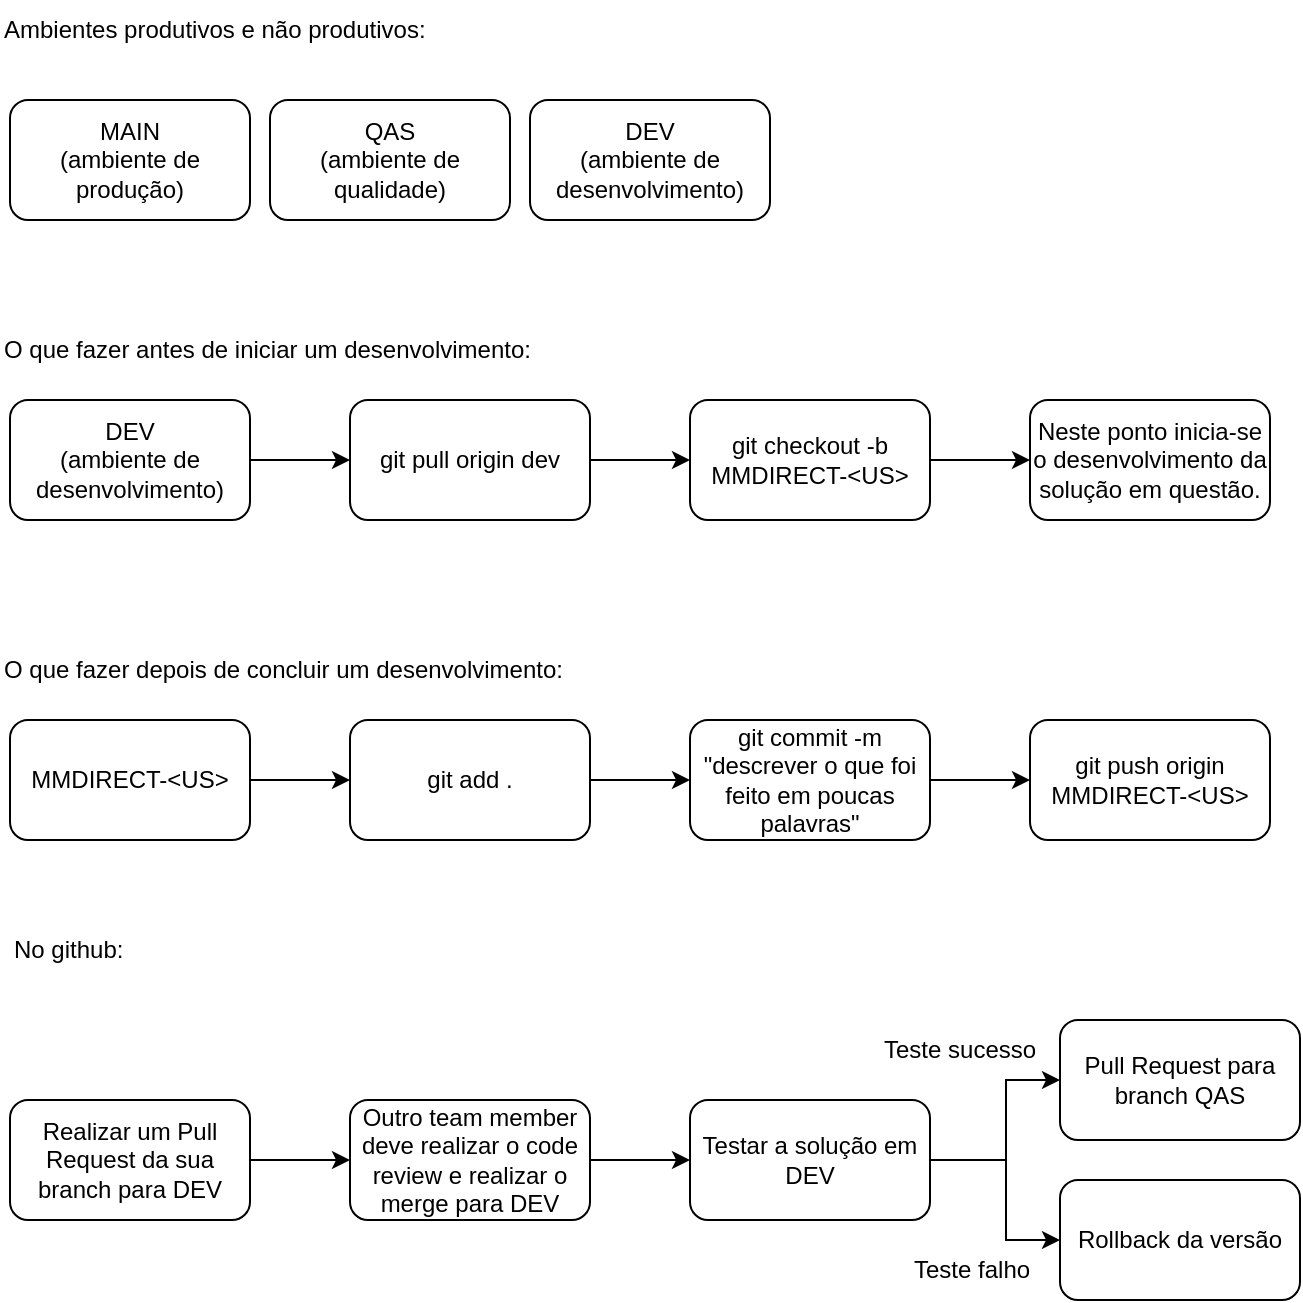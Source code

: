 <mxfile version="20.3.5" type="github">
  <diagram id="w5DIDmxetOVCwucGhKPN" name="Página-1">
    <mxGraphModel dx="869" dy="820" grid="1" gridSize="10" guides="1" tooltips="1" connect="1" arrows="1" fold="1" page="1" pageScale="1" pageWidth="827" pageHeight="1169" math="0" shadow="0">
      <root>
        <mxCell id="0" />
        <mxCell id="1" parent="0" />
        <mxCell id="sKPG98DoeoIHlue1-gec-1" value="MAIN&lt;br&gt;(ambiente de produção)" style="rounded=1;whiteSpace=wrap;html=1;" vertex="1" parent="1">
          <mxGeometry x="45" y="160" width="120" height="60" as="geometry" />
        </mxCell>
        <mxCell id="sKPG98DoeoIHlue1-gec-2" value="QAS&lt;br&gt;(ambiente de qualidade)" style="rounded=1;whiteSpace=wrap;html=1;" vertex="1" parent="1">
          <mxGeometry x="175" y="160" width="120" height="60" as="geometry" />
        </mxCell>
        <mxCell id="sKPG98DoeoIHlue1-gec-3" value="DEV&lt;br&gt;(ambiente de desenvolvimento)" style="rounded=1;whiteSpace=wrap;html=1;" vertex="1" parent="1">
          <mxGeometry x="305" y="160" width="120" height="60" as="geometry" />
        </mxCell>
        <mxCell id="sKPG98DoeoIHlue1-gec-9" value="" style="edgeStyle=orthogonalEdgeStyle;rounded=0;orthogonalLoop=1;jettySize=auto;html=1;" edge="1" parent="1" source="sKPG98DoeoIHlue1-gec-4" target="sKPG98DoeoIHlue1-gec-8">
          <mxGeometry relative="1" as="geometry" />
        </mxCell>
        <mxCell id="sKPG98DoeoIHlue1-gec-4" value="git pull origin dev" style="whiteSpace=wrap;html=1;rounded=1;" vertex="1" parent="1">
          <mxGeometry x="215" y="310" width="120" height="60" as="geometry" />
        </mxCell>
        <mxCell id="sKPG98DoeoIHlue1-gec-7" value="" style="edgeStyle=orthogonalEdgeStyle;rounded=0;orthogonalLoop=1;jettySize=auto;html=1;" edge="1" parent="1" source="sKPG98DoeoIHlue1-gec-6" target="sKPG98DoeoIHlue1-gec-4">
          <mxGeometry relative="1" as="geometry" />
        </mxCell>
        <mxCell id="sKPG98DoeoIHlue1-gec-6" value="DEV&lt;br&gt;(ambiente de desenvolvimento)" style="rounded=1;whiteSpace=wrap;html=1;" vertex="1" parent="1">
          <mxGeometry x="45" y="310" width="120" height="60" as="geometry" />
        </mxCell>
        <mxCell id="sKPG98DoeoIHlue1-gec-11" value="" style="edgeStyle=orthogonalEdgeStyle;rounded=0;orthogonalLoop=1;jettySize=auto;html=1;" edge="1" parent="1" source="sKPG98DoeoIHlue1-gec-8" target="sKPG98DoeoIHlue1-gec-10">
          <mxGeometry relative="1" as="geometry" />
        </mxCell>
        <mxCell id="sKPG98DoeoIHlue1-gec-8" value="git checkout -b MMDIRECT-&amp;lt;US&amp;gt;" style="whiteSpace=wrap;html=1;rounded=1;" vertex="1" parent="1">
          <mxGeometry x="385" y="310" width="120" height="60" as="geometry" />
        </mxCell>
        <mxCell id="sKPG98DoeoIHlue1-gec-10" value="Neste ponto inicia-se o desenvolvimento da solução em questão." style="whiteSpace=wrap;html=1;rounded=1;" vertex="1" parent="1">
          <mxGeometry x="555" y="310" width="120" height="60" as="geometry" />
        </mxCell>
        <mxCell id="sKPG98DoeoIHlue1-gec-12" value="Ambientes produtivos e não produtivos:" style="text;html=1;strokeColor=none;fillColor=none;align=left;verticalAlign=middle;whiteSpace=wrap;rounded=0;" vertex="1" parent="1">
          <mxGeometry x="40" y="110" width="230" height="30" as="geometry" />
        </mxCell>
        <mxCell id="sKPG98DoeoIHlue1-gec-13" value="O que fazer antes de iniciar um desenvolvimento:" style="text;html=1;strokeColor=none;fillColor=none;align=left;verticalAlign=middle;whiteSpace=wrap;rounded=0;" vertex="1" parent="1">
          <mxGeometry x="40" y="270" width="290" height="30" as="geometry" />
        </mxCell>
        <mxCell id="sKPG98DoeoIHlue1-gec-15" value="O que fazer depois de concluir um desenvolvimento:" style="text;html=1;strokeColor=none;fillColor=none;align=left;verticalAlign=middle;whiteSpace=wrap;rounded=0;" vertex="1" parent="1">
          <mxGeometry x="40" y="430" width="290" height="30" as="geometry" />
        </mxCell>
        <mxCell id="sKPG98DoeoIHlue1-gec-16" value="" style="edgeStyle=orthogonalEdgeStyle;rounded=0;orthogonalLoop=1;jettySize=auto;html=1;" edge="1" parent="1" source="sKPG98DoeoIHlue1-gec-17" target="sKPG98DoeoIHlue1-gec-21">
          <mxGeometry relative="1" as="geometry" />
        </mxCell>
        <mxCell id="sKPG98DoeoIHlue1-gec-17" value="git add ." style="whiteSpace=wrap;html=1;rounded=1;" vertex="1" parent="1">
          <mxGeometry x="215" y="470" width="120" height="60" as="geometry" />
        </mxCell>
        <mxCell id="sKPG98DoeoIHlue1-gec-18" value="" style="edgeStyle=orthogonalEdgeStyle;rounded=0;orthogonalLoop=1;jettySize=auto;html=1;" edge="1" parent="1" source="sKPG98DoeoIHlue1-gec-19" target="sKPG98DoeoIHlue1-gec-17">
          <mxGeometry relative="1" as="geometry" />
        </mxCell>
        <mxCell id="sKPG98DoeoIHlue1-gec-19" value="MMDIRECT-&amp;lt;US&amp;gt;" style="rounded=1;whiteSpace=wrap;html=1;" vertex="1" parent="1">
          <mxGeometry x="45" y="470" width="120" height="60" as="geometry" />
        </mxCell>
        <mxCell id="sKPG98DoeoIHlue1-gec-20" value="" style="edgeStyle=orthogonalEdgeStyle;rounded=0;orthogonalLoop=1;jettySize=auto;html=1;" edge="1" parent="1" source="sKPG98DoeoIHlue1-gec-21" target="sKPG98DoeoIHlue1-gec-22">
          <mxGeometry relative="1" as="geometry" />
        </mxCell>
        <mxCell id="sKPG98DoeoIHlue1-gec-21" value="git commit -m &quot;descrever o que foi feito em poucas palavras&quot;" style="whiteSpace=wrap;html=1;rounded=1;" vertex="1" parent="1">
          <mxGeometry x="385" y="470" width="120" height="60" as="geometry" />
        </mxCell>
        <mxCell id="sKPG98DoeoIHlue1-gec-22" value="git push origin MMDIRECT-&amp;lt;US&amp;gt;" style="whiteSpace=wrap;html=1;rounded=1;" vertex="1" parent="1">
          <mxGeometry x="555" y="470" width="120" height="60" as="geometry" />
        </mxCell>
        <mxCell id="sKPG98DoeoIHlue1-gec-24" value="" style="edgeStyle=orthogonalEdgeStyle;rounded=0;orthogonalLoop=1;jettySize=auto;html=1;" edge="1" parent="1" source="sKPG98DoeoIHlue1-gec-25" target="sKPG98DoeoIHlue1-gec-29">
          <mxGeometry relative="1" as="geometry" />
        </mxCell>
        <mxCell id="sKPG98DoeoIHlue1-gec-25" value="Outro team member deve realizar o code review e realizar o merge para DEV" style="whiteSpace=wrap;html=1;rounded=1;" vertex="1" parent="1">
          <mxGeometry x="215" y="660" width="120" height="60" as="geometry" />
        </mxCell>
        <mxCell id="sKPG98DoeoIHlue1-gec-26" value="" style="edgeStyle=orthogonalEdgeStyle;rounded=0;orthogonalLoop=1;jettySize=auto;html=1;" edge="1" parent="1" source="sKPG98DoeoIHlue1-gec-27" target="sKPG98DoeoIHlue1-gec-25">
          <mxGeometry relative="1" as="geometry" />
        </mxCell>
        <mxCell id="sKPG98DoeoIHlue1-gec-27" value="Realizar um Pull Request da sua branch para DEV" style="rounded=1;whiteSpace=wrap;html=1;" vertex="1" parent="1">
          <mxGeometry x="45" y="660" width="120" height="60" as="geometry" />
        </mxCell>
        <mxCell id="sKPG98DoeoIHlue1-gec-34" value="" style="edgeStyle=orthogonalEdgeStyle;rounded=0;orthogonalLoop=1;jettySize=auto;html=1;" edge="1" parent="1" source="sKPG98DoeoIHlue1-gec-29" target="sKPG98DoeoIHlue1-gec-33">
          <mxGeometry relative="1" as="geometry">
            <Array as="points">
              <mxPoint x="543" y="690" />
              <mxPoint x="543" y="730" />
            </Array>
          </mxGeometry>
        </mxCell>
        <mxCell id="sKPG98DoeoIHlue1-gec-29" value="Testar a solução em DEV" style="whiteSpace=wrap;html=1;rounded=1;" vertex="1" parent="1">
          <mxGeometry x="385" y="660" width="120" height="60" as="geometry" />
        </mxCell>
        <mxCell id="sKPG98DoeoIHlue1-gec-32" value="Pull Request para branch QAS" style="whiteSpace=wrap;html=1;rounded=1;" vertex="1" parent="1">
          <mxGeometry x="570" y="620" width="120" height="60" as="geometry" />
        </mxCell>
        <mxCell id="sKPG98DoeoIHlue1-gec-33" value="Rollback da versão" style="whiteSpace=wrap;html=1;rounded=1;" vertex="1" parent="1">
          <mxGeometry x="570" y="700" width="120" height="60" as="geometry" />
        </mxCell>
        <mxCell id="sKPG98DoeoIHlue1-gec-39" value="" style="edgeStyle=orthogonalEdgeStyle;rounded=0;orthogonalLoop=1;jettySize=auto;html=1;exitX=1;exitY=0.5;exitDx=0;exitDy=0;" edge="1" parent="1" source="sKPG98DoeoIHlue1-gec-29">
          <mxGeometry relative="1" as="geometry">
            <mxPoint x="505" y="670" as="sourcePoint" />
            <mxPoint x="570" y="650" as="targetPoint" />
            <Array as="points">
              <mxPoint x="543" y="690" />
              <mxPoint x="543" y="650" />
            </Array>
          </mxGeometry>
        </mxCell>
        <mxCell id="sKPG98DoeoIHlue1-gec-40" value="Teste sucesso" style="text;html=1;strokeColor=none;fillColor=none;align=left;verticalAlign=middle;whiteSpace=wrap;rounded=0;" vertex="1" parent="1">
          <mxGeometry x="480" y="620" width="85" height="30" as="geometry" />
        </mxCell>
        <mxCell id="sKPG98DoeoIHlue1-gec-41" value="Teste falho" style="text;html=1;strokeColor=none;fillColor=none;align=left;verticalAlign=middle;whiteSpace=wrap;rounded=0;" vertex="1" parent="1">
          <mxGeometry x="495" y="730" width="75" height="30" as="geometry" />
        </mxCell>
        <mxCell id="sKPG98DoeoIHlue1-gec-42" value="No github:" style="text;html=1;strokeColor=none;fillColor=none;align=left;verticalAlign=middle;whiteSpace=wrap;rounded=0;" vertex="1" parent="1">
          <mxGeometry x="45" y="570" width="290" height="30" as="geometry" />
        </mxCell>
      </root>
    </mxGraphModel>
  </diagram>
</mxfile>

